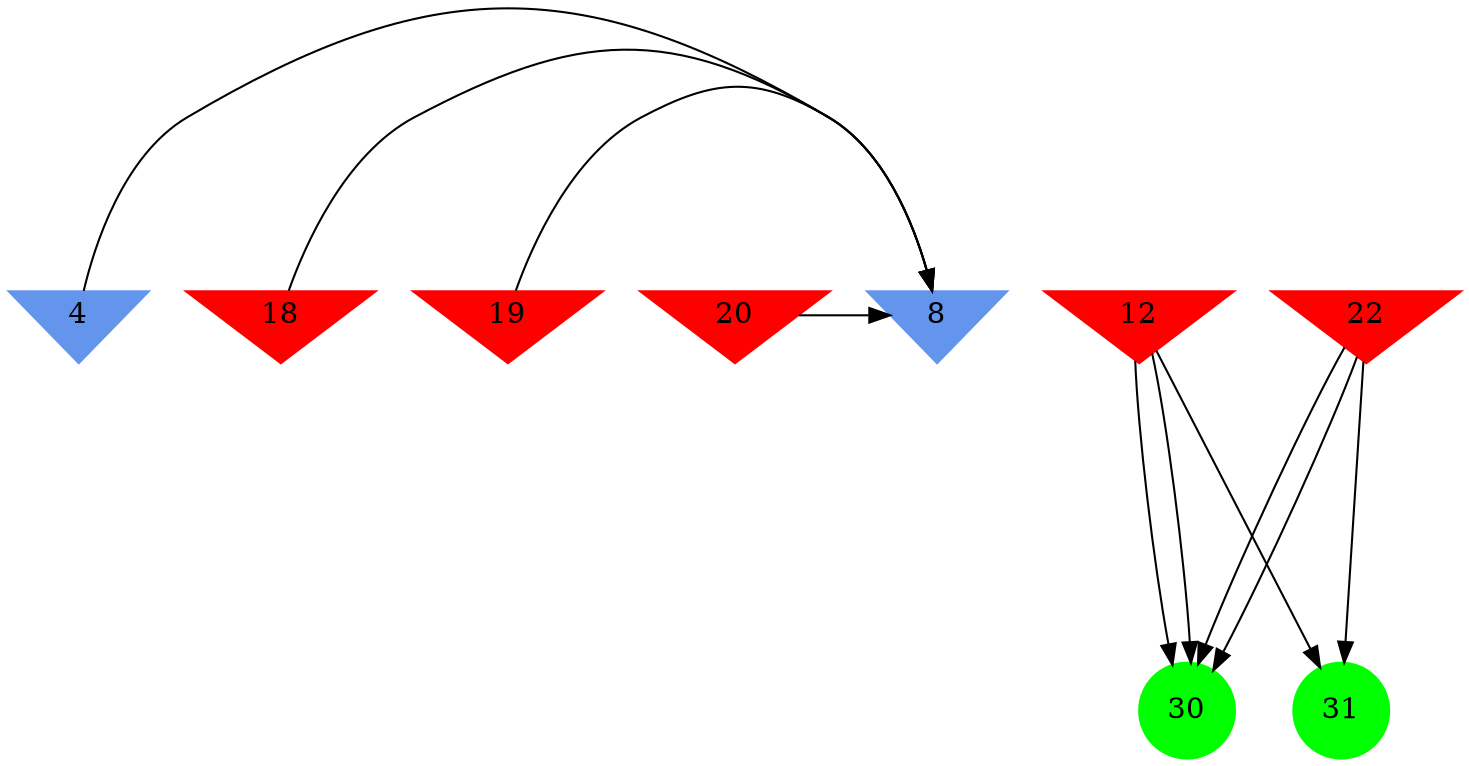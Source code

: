 digraph brain {
	ranksep=2.0;
	4 [shape=invtriangle,style=filled,color=cornflowerblue];
	8 [shape=invtriangle,style=filled,color=cornflowerblue];
	12 [shape=invtriangle,style=filled,color=red];
	18 [shape=invtriangle,style=filled,color=red];
	19 [shape=invtriangle,style=filled,color=red];
	20 [shape=invtriangle,style=filled,color=red];
	22 [shape=invtriangle,style=filled,color=red];
	30 [shape=circle,style=filled,color=green];
	31 [shape=circle,style=filled,color=green];
	22	->	30;
	22	->	31;
	22	->	30;
	12	->	30;
	12	->	31;
	12	->	30;
	19	->	8;
	20	->	8;
	4	->	8;
	18	->	8;
	{ rank=same; 4; 8; 12; 18; 19; 20; 22; }
	{ rank=same; }
	{ rank=same; 30; 31; }
}
